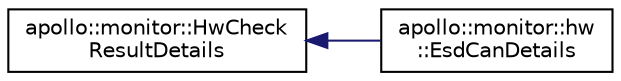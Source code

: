digraph "Graphical Class Hierarchy"
{
  edge [fontname="Helvetica",fontsize="10",labelfontname="Helvetica",labelfontsize="10"];
  node [fontname="Helvetica",fontsize="10",shape=record];
  rankdir="LR";
  Node1 [label="apollo::monitor::HwCheck\lResultDetails",height=0.2,width=0.4,color="black", fillcolor="white", style="filled",URL="$classapollo_1_1monitor_1_1HwCheckResultDetails.html"];
  Node1 -> Node2 [dir="back",color="midnightblue",fontsize="10",style="solid",fontname="Helvetica"];
  Node2 [label="apollo::monitor::hw\l::EsdCanDetails",height=0.2,width=0.4,color="black", fillcolor="white", style="filled",URL="$classapollo_1_1monitor_1_1hw_1_1EsdCanDetails.html",tooltip="A collection of details data about a given ESD-CAN interface. "];
}
